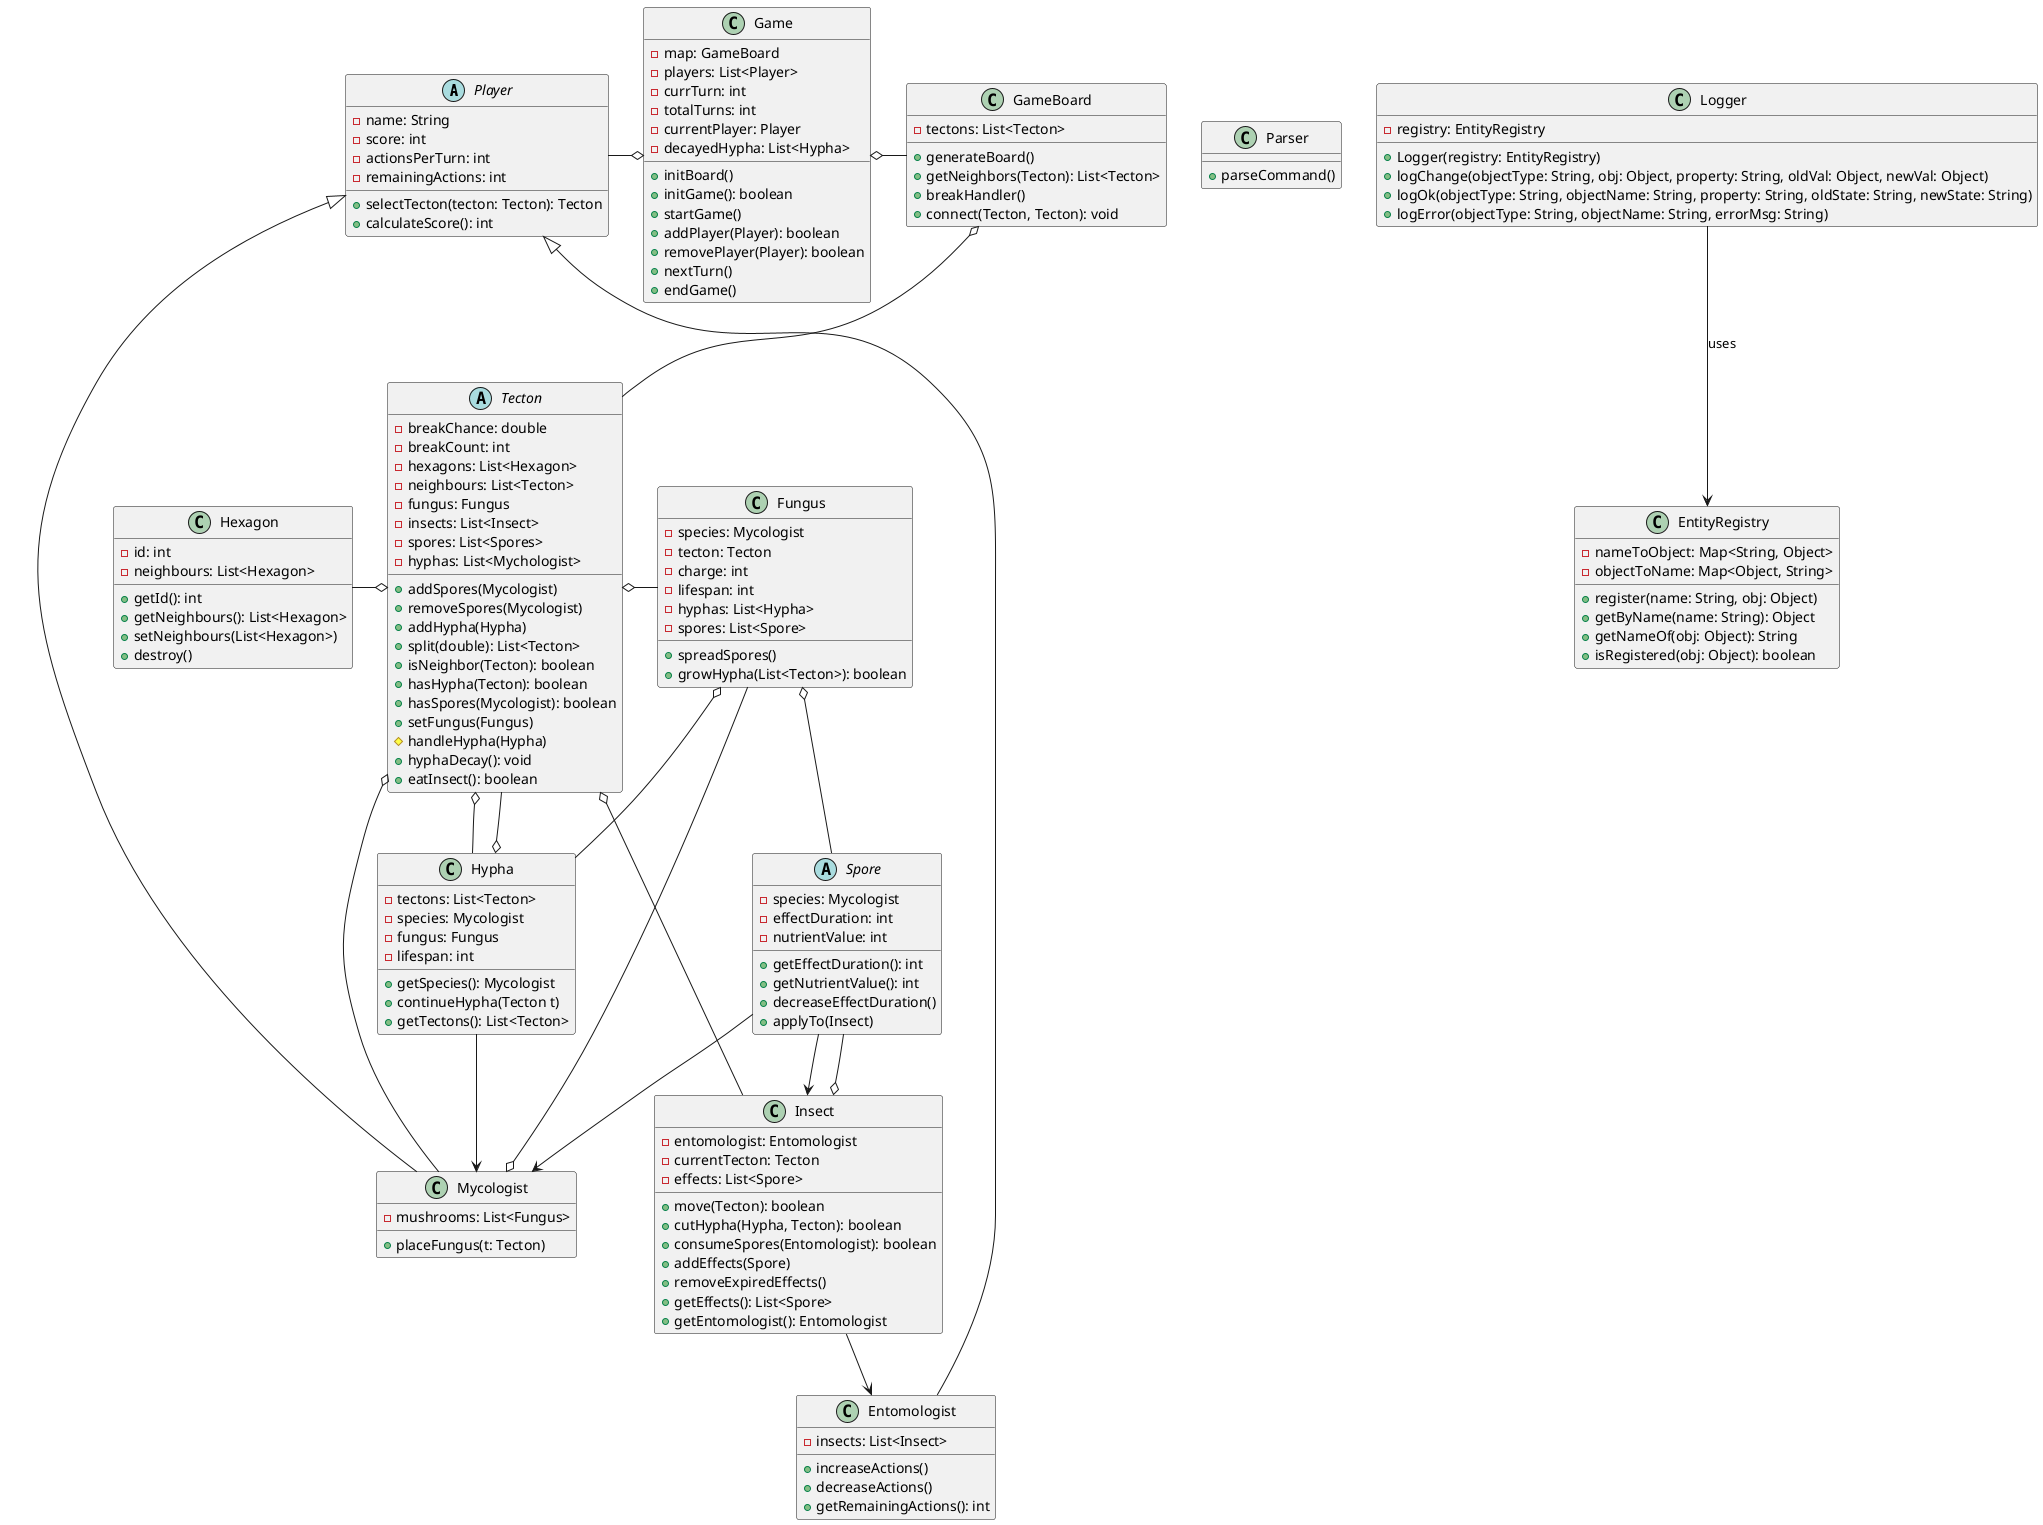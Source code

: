@startuml

' NEM SZEREPELNEK BENNE: (HOGY ÁTLÁTHATÓBB LEGYEN)
'   LESZÁRMAZOTTAK
'   COMMANDOK

' MEGJEGYZÉSEK
' --> : használja, de nem tartalmazza '

' ===== Alap játékosok és szereplők =====

abstract class Player {
    - name: String
    - score: int
    - actionsPerTurn: int
    - remainingActions: int
    + selectTecton(tecton: Tecton): Tecton
    + calculateScore(): int
}


class Entomologist extends Player{
    - insects: List<Insect>
    + increaseActions()
    + decreaseActions()
    + getRemainingActions(): int
}


class Mycologist extends Player{
    - mushrooms: List<Fungus>
    + placeFungus(t: Tecton)
}

' ===== Térképelemek és logika =====
abstract class Tecton {
    - breakChance: double
    - breakCount: int
    - hexagons: List<Hexagon>
    - neighbours: List<Tecton>
    - fungus: Fungus
    - insects: List<Insect>
    - spores: List<Spores>
    - hyphas: List<Mychologist>
    + addSpores(Mycologist)
    + removeSpores(Mycologist)
    + addHypha(Hypha)
    + split(double): List<Tecton>
    + isNeighbor(Tecton): boolean
    + hasHypha(Tecton): boolean
    + hasSpores(Mycologist): boolean
    + setFungus(Fungus)
    # handleHypha(Hypha)
    + hyphaDecay(): void
    + eatInsect(): boolean
}

class Hexagon {
    - id: int
    - neighbours: List<Hexagon>
    + getId(): int
    + getNeighbours(): List<Hexagon>
    + setNeighbours(List<Hexagon>)
    + destroy()
}

class Hypha {
    - tectons: List<Tecton>
    - species: Mycologist
    - fungus: Fungus
    - lifespan: int 
    + getSpecies(): Mycologist
    + continueHypha(Tecton t)
    + getTectons(): List<Tecton>
}

class Fungus {
    - species: Mycologist
    - tecton: Tecton
    - charge: int
    - lifespan: int
    - hyphas: List<Hypha>
    - spores: List<Spore>
    + spreadSpores()
    + growHypha(List<Tecton>): boolean
}

' ===== Spórák és hatásaik =====
abstract class Spore {
    - species: Mycologist
    - effectDuration: int
    - nutrientValue: int
    + getEffectDuration(): int
    + getNutrientValue(): int
    + decreaseEffectDuration()
    + applyTo(Insect)
}

' ===== Insect logika =====
class Insect {
    - entomologist: Entomologist
    - currentTecton: Tecton
    - effects: List<Spore>
    + move(Tecton): boolean
    + cutHypha(Hypha, Tecton): boolean
    + consumeSpores(Entomologist): boolean
    + addEffects(Spore)
    + removeExpiredEffects()
    + getEffects(): List<Spore>
    + getEntomologist(): Entomologist
}

' ===== Game engine =====
class GameBoard {
    - tectons: List<Tecton>
    + generateBoard()
    + getNeighbors(Tecton): List<Tecton>
    + breakHandler()
    + connect(Tecton, Tecton): void
}

class Game {
    - map: GameBoard
    - players: List<Player>
    - currTurn: int
    - totalTurns: int
    - currentPlayer: Player
    - decayedHypha: List<Hypha>
    + initBoard()
    + initGame(): boolean
    + startGame()
    + addPlayer(Player): boolean
    + removePlayer(Player): boolean
    + nextTurn()
    + endGame()
}

' ===== UTIL =====
class Parser{
    + parseCommand()
}

class Logger {
    - registry: EntityRegistry
    + Logger(registry: EntityRegistry)
    + logChange(objectType: String, obj: Object, property: String, oldVal: Object, newVal: Object)
    + logOk(objectType: String, objectName: String, property: String, oldState: String, newState: String)
    + logError(objectType: String, objectName: String, errorMsg: String)
}

class EntityRegistry {
    - nameToObject: Map<String, Object>
    - objectToName: Map<Object, String>
    + register(name: String, obj: Object)
    + getByName(name: String): Object
    + getNameOf(obj: Object): String
    + isRegistered(obj: Object): boolean
}

Logger --> EntityRegistry : uses

' ===== Kapcsolatok =====
Game o-r- GameBoard
Game o-l- Player
GameBoard o-- Tecton
Tecton o-l- Hexagon
Tecton o-- Hypha
Tecton o-- Insect
Tecton o-r- Fungus
Tecton o-- Mycologist
Insect o-- Spore
Insect --> Entomologist
Mycologist o-- Fungus
Fungus o-- Hypha
Fungus o-- Spore
Spore --> Insect
Spore --> Mycologist
Hypha o-- Tecton
Hypha --> Mycologist


@enduml
